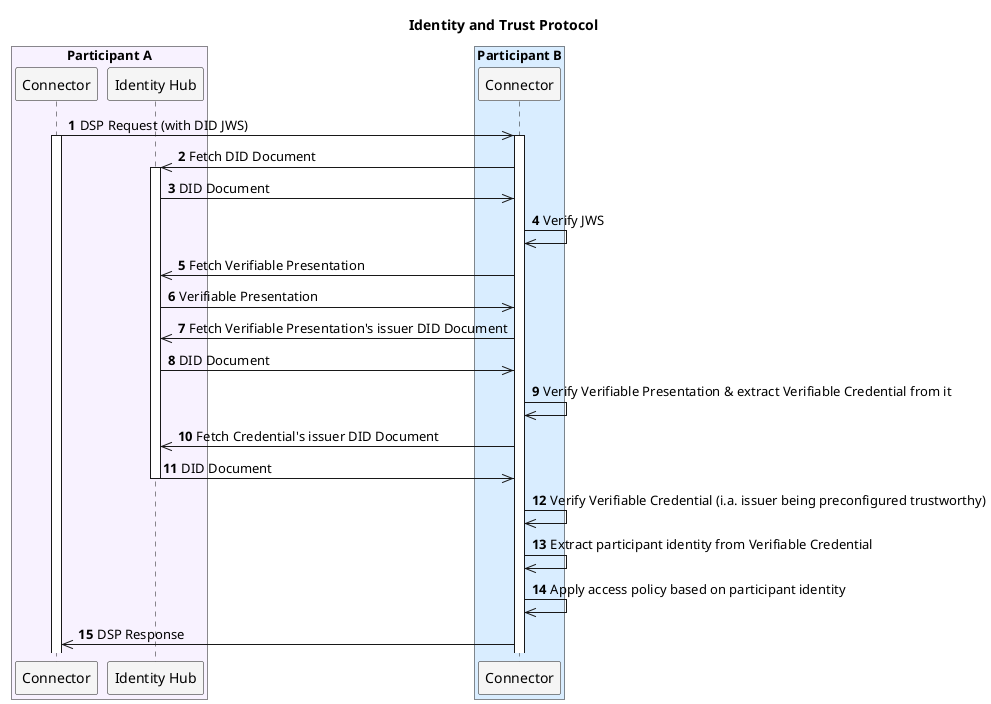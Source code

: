 @startuml

skinParam NoteBackgroundColor WhiteSmoke
skinParam NoteFontColor Black
skinParam ParticipantBackgroundColor WhiteSmoke
skinParam ActorBackgroundColor WhiteSmoke
skinParam AgentBackgroundColor White
skinParam AgentBorderColor SkyBlue
skinparam shadowing false
skinparam BoxPadding 10

!define ConsumerColor f8f2ff
!define ProviderColor d9edff

autonumber

box "Participant A" #ConsumerColor
    participant A_C as "Connector"
    participant A_IH as "Identity Hub"
end box

box "Participant B" #ProviderColor
    participant B_C as "Connector"
end box

title
 **Identity and Trust Protocol**
end title
autonumber 1

A_C ->> B_C : DSP Request (with DID JWS)
activate A_C
activate B_C
B_C ->> A_IH : Fetch DID Document
activate A_IH
A_IH ->> B_C : DID Document
B_C ->> B_C : Verify JWS
B_C ->> A_IH : Fetch Verifiable Presentation
A_IH ->> B_C : Verifiable Presentation
B_C ->> A_IH : Fetch Verifiable Presentation's issuer DID Document
A_IH ->> B_C : DID Document
B_C ->> B_C : Verify Verifiable Presentation & extract Verifiable Credential from it
B_C ->> A_IH : Fetch Credential's issuer DID Document
A_IH ->> B_C : DID Document
deactivate A_IH
B_C ->> B_C : Verify Verifiable Credential (i.a. issuer being preconfigured trustworthy)
B_C ->> B_C : Extract participant identity from Verifiable Credential
B_C ->> B_C : Apply access policy based on participant identity
B_C ->> A_C : DSP Response

@enduml
